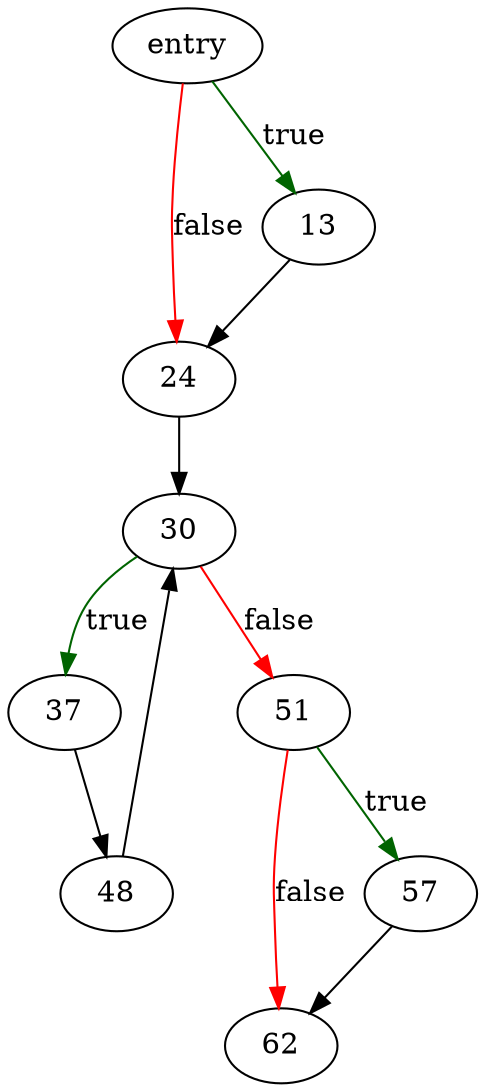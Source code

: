 digraph "sqlite3VdbeSorterReset" {
	// Node definitions.
	2 [label=entry];
	13;
	24;
	30;
	37;
	48;
	51;
	57;
	62;

	// Edge definitions.
	2 -> 13 [
		color=darkgreen
		label=true
	];
	2 -> 24 [
		color=red
		label=false
	];
	13 -> 24;
	24 -> 30;
	30 -> 37 [
		color=darkgreen
		label=true
	];
	30 -> 51 [
		color=red
		label=false
	];
	37 -> 48;
	48 -> 30;
	51 -> 57 [
		color=darkgreen
		label=true
	];
	51 -> 62 [
		color=red
		label=false
	];
	57 -> 62;
}
